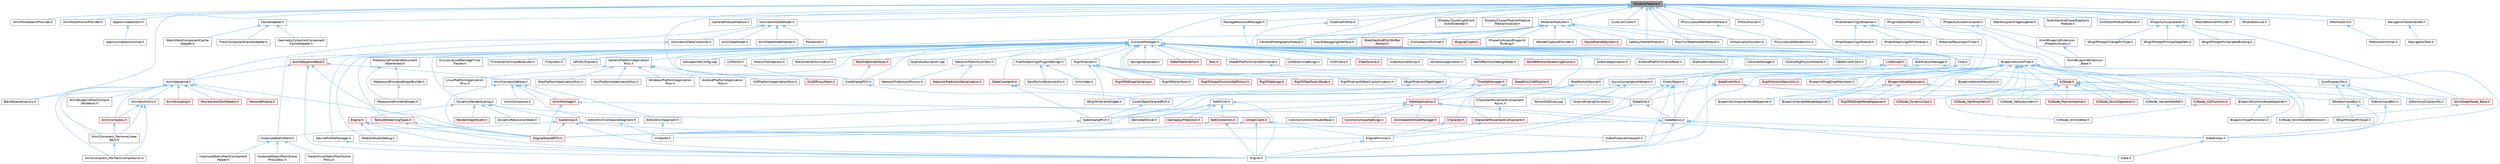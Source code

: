 digraph "IModularFeature.h"
{
 // INTERACTIVE_SVG=YES
 // LATEX_PDF_SIZE
  bgcolor="transparent";
  edge [fontname=Helvetica,fontsize=10,labelfontname=Helvetica,labelfontsize=10];
  node [fontname=Helvetica,fontsize=10,shape=box,height=0.2,width=0.4];
  Node1 [id="Node000001",label="IModularFeature.h",height=0.2,width=0.4,color="gray40", fillcolor="grey60", style="filled", fontcolor="black",tooltip=" "];
  Node1 -> Node2 [id="edge1_Node000001_Node000002",dir="back",color="steelblue1",style="solid",tooltip=" "];
  Node2 [id="Node000002",label="AnimPoseSearchProvider.h",height=0.2,width=0.4,color="grey40", fillcolor="white", style="filled",URL="$da/deb/AnimPoseSearchProvider_8h.html",tooltip=" "];
  Node1 -> Node3 [id="edge2_Node000001_Node000003",dir="back",color="steelblue1",style="solid",tooltip=" "];
  Node3 [id="Node000003",label="AnimRootMotionProvider.h",height=0.2,width=0.4,color="grey40", fillcolor="white", style="filled",URL="$d8/dcb/AnimRootMotionProvider_8h.html",tooltip=" "];
  Node1 -> Node4 [id="edge3_Node000001_Node000004",dir="back",color="steelblue1",style="solid",tooltip=" "];
  Node4 [id="Node000004",label="ApproximateActors.h",height=0.2,width=0.4,color="grey40", fillcolor="white", style="filled",URL="$db/de5/ApproximateActors_8h.html",tooltip=" "];
  Node4 -> Node5 [id="edge4_Node000004_Node000005",dir="back",color="steelblue1",style="solid",tooltip=" "];
  Node5 [id="Node000005",label="ApproximateActorsImpl.h",height=0.2,width=0.4,color="grey40", fillcolor="white", style="filled",URL="$d7/d9b/ApproximateActorsImpl_8h.html",tooltip=" "];
  Node1 -> Node6 [id="edge5_Node000001_Node000006",dir="back",color="steelblue1",style="solid",tooltip=" "];
  Node6 [id="Node000006",label="AxisDisplayInfo.h",height=0.2,width=0.4,color="grey40", fillcolor="white", style="filled",URL="$d4/d98/AxisDisplayInfo_8h.html",tooltip=" "];
  Node6 -> Node7 [id="edge6_Node000006_Node000007",dir="back",color="steelblue1",style="solid",tooltip=" "];
  Node7 [id="Node000007",label="EditorAxisDisplayInfo.h",height=0.2,width=0.4,color="grey40", fillcolor="white", style="filled",URL="$de/d16/EditorAxisDisplayInfo_8h.html",tooltip=" "];
  Node6 -> Node8 [id="edge7_Node000006_Node000008",dir="back",color="steelblue1",style="solid",tooltip=" "];
  Node8 [id="Node000008",label="SRotatorInputBox.h",height=0.2,width=0.4,color="grey40", fillcolor="white", style="filled",URL="$de/dd2/SRotatorInputBox_8h.html",tooltip=" "];
  Node8 -> Node9 [id="edge8_Node000008_Node000009",dir="back",color="steelblue1",style="solid",tooltip=" "];
  Node9 [id="Node000009",label="SRigVMGraphPinQuat.h",height=0.2,width=0.4,color="grey40", fillcolor="white", style="filled",URL="$de/dda/SRigVMGraphPinQuat_8h.html",tooltip=" "];
  Node8 -> Node10 [id="edge9_Node000008_Node000010",dir="back",color="steelblue1",style="solid",tooltip=" "];
  Node10 [id="Node000010",label="SlateExtras.h",height=0.2,width=0.4,color="grey40", fillcolor="white", style="filled",URL="$d8/dec/SlateExtras_8h.html",tooltip=" "];
  Node10 -> Node11 [id="edge10_Node000010_Node000011",dir="back",color="steelblue1",style="solid",tooltip=" "];
  Node11 [id="Node000011",label="Slate.h",height=0.2,width=0.4,color="grey40", fillcolor="white", style="filled",URL="$d2/dc0/Slate_8h.html",tooltip=" "];
  Node6 -> Node12 [id="edge11_Node000006_Node000012",dir="back",color="steelblue1",style="solid",tooltip=" "];
  Node12 [id="Node000012",label="SVectorInputBox.h",height=0.2,width=0.4,color="grey40", fillcolor="white", style="filled",URL="$df/d44/SVectorInputBox_8h.html",tooltip=" "];
  Node12 -> Node10 [id="edge12_Node000012_Node000010",dir="back",color="steelblue1",style="solid",tooltip=" "];
  Node1 -> Node13 [id="edge13_Node000001_Node000013",dir="back",color="steelblue1",style="solid",tooltip=" "];
  Node13 [id="Node000013",label="BlendSpaceAnalysis.h",height=0.2,width=0.4,color="grey40", fillcolor="white", style="filled",URL="$d7/daf/BlendSpaceAnalysis_8h.html",tooltip=" "];
  Node1 -> Node14 [id="edge14_Node000001_Node000014",dir="back",color="steelblue1",style="solid",tooltip=" "];
  Node14 [id="Node000014",label="CacheAdapter.h",height=0.2,width=0.4,color="grey40", fillcolor="white", style="filled",URL="$da/d29/CacheAdapter_8h.html",tooltip=" "];
  Node14 -> Node15 [id="edge15_Node000014_Node000015",dir="back",color="steelblue1",style="solid",tooltip=" "];
  Node15 [id="Node000015",label="FleshComponentCacheAdapter.h",height=0.2,width=0.4,color="grey40", fillcolor="white", style="filled",URL="$dc/d06/FleshComponentCacheAdapter_8h.html",tooltip=" "];
  Node14 -> Node16 [id="edge16_Node000014_Node000016",dir="back",color="steelblue1",style="solid",tooltip=" "];
  Node16 [id="Node000016",label="GeometryCollectionComponent\lCacheAdapter.h",height=0.2,width=0.4,color="grey40", fillcolor="white", style="filled",URL="$d5/df2/GeometryCollectionComponentCacheAdapter_8h.html",tooltip=" "];
  Node14 -> Node17 [id="edge17_Node000014_Node000017",dir="back",color="steelblue1",style="solid",tooltip=" "];
  Node17 [id="Node000017",label="StaticMeshComponentCache\lAdapter.h",height=0.2,width=0.4,color="grey40", fillcolor="white", style="filled",URL="$d7/d5a/StaticMeshComponentCacheAdapter_8h.html",tooltip=" "];
  Node1 -> Node18 [id="edge18_Node000001_Node000018",dir="back",color="steelblue1",style="solid",tooltip=" "];
  Node18 [id="Node000018",label="CameraModularFeature.h",height=0.2,width=0.4,color="grey40", fillcolor="white", style="filled",URL="$dc/d79/CameraModularFeature_8h.html",tooltip=" "];
  Node1 -> Node19 [id="edge19_Node000001_Node000019",dir="back",color="steelblue1",style="solid",tooltip=" "];
  Node19 [id="Node000019",label="CameraPhotographyModule.h",height=0.2,width=0.4,color="grey40", fillcolor="white", style="filled",URL="$dc/d3c/CameraPhotographyModule_8h.html",tooltip=" "];
  Node1 -> Node20 [id="edge20_Node000001_Node000020",dir="back",color="steelblue1",style="solid",tooltip=" "];
  Node20 [id="Node000020",label="Core.h",height=0.2,width=0.4,color="grey40", fillcolor="white", style="filled",URL="$d6/dd7/Core_8h.html",tooltip=" "];
  Node20 -> Node21 [id="edge21_Node000020_Node000021",dir="back",color="steelblue1",style="solid",tooltip=" "];
  Node21 [id="Node000021",label="CoreUObject.h",height=0.2,width=0.4,color="grey40", fillcolor="white", style="filled",URL="$d0/ded/CoreUObject_8h.html",tooltip=" "];
  Node21 -> Node22 [id="edge22_Node000021_Node000022",dir="back",color="steelblue1",style="solid",tooltip=" "];
  Node22 [id="Node000022",label="Engine.h",height=0.2,width=0.4,color="grey40", fillcolor="white", style="filled",URL="$d1/d34/Public_2Engine_8h.html",tooltip=" "];
  Node21 -> Node23 [id="edge23_Node000021_Node000023",dir="back",color="steelblue1",style="solid",tooltip=" "];
  Node23 [id="Node000023",label="EngineMinimal.h",height=0.2,width=0.4,color="grey40", fillcolor="white", style="filled",URL="$d0/d2c/EngineMinimal_8h.html",tooltip=" "];
  Node23 -> Node22 [id="edge24_Node000023_Node000022",dir="back",color="steelblue1",style="solid",tooltip=" "];
  Node21 -> Node24 [id="edge25_Node000021_Node000024",dir="back",color="steelblue1",style="solid",tooltip=" "];
  Node24 [id="Node000024",label="SlateBasics.h",height=0.2,width=0.4,color="grey40", fillcolor="white", style="filled",URL="$da/d2f/SlateBasics_8h.html",tooltip=" "];
  Node24 -> Node22 [id="edge26_Node000024_Node000022",dir="back",color="steelblue1",style="solid",tooltip=" "];
  Node24 -> Node11 [id="edge27_Node000024_Node000011",dir="back",color="steelblue1",style="solid",tooltip=" "];
  Node24 -> Node10 [id="edge28_Node000024_Node000010",dir="back",color="steelblue1",style="solid",tooltip=" "];
  Node24 -> Node25 [id="edge29_Node000024_Node000025",dir="back",color="steelblue1",style="solid",tooltip=" "];
  Node25 [id="Node000025",label="UnrealEd.h",height=0.2,width=0.4,color="grey40", fillcolor="white", style="filled",URL="$d2/d5f/UnrealEd_8h.html",tooltip=" "];
  Node21 -> Node26 [id="edge30_Node000021_Node000026",dir="back",color="steelblue1",style="solid",tooltip=" "];
  Node26 [id="Node000026",label="SlateCore.h",height=0.2,width=0.4,color="grey40", fillcolor="white", style="filled",URL="$dc/d03/SlateCore_8h.html",tooltip=" "];
  Node26 -> Node22 [id="edge31_Node000026_Node000022",dir="back",color="steelblue1",style="solid",tooltip=" "];
  Node26 -> Node24 [id="edge32_Node000026_Node000024",dir="back",color="steelblue1",style="solid",tooltip=" "];
  Node20 -> Node22 [id="edge33_Node000020_Node000022",dir="back",color="steelblue1",style="solid",tooltip=" "];
  Node20 -> Node24 [id="edge34_Node000020_Node000024",dir="back",color="steelblue1",style="solid",tooltip=" "];
  Node1 -> Node27 [id="edge35_Node000001_Node000027",dir="back",color="steelblue1",style="solid",tooltip=" "];
  Node27 [id="Node000027",label="CoreSharedPCH.h",height=0.2,width=0.4,color="grey40", fillcolor="white", style="filled",URL="$d8/de5/CoreSharedPCH_8h.html",tooltip=" "];
  Node27 -> Node28 [id="edge36_Node000027_Node000028",dir="back",color="steelblue1",style="solid",tooltip=" "];
  Node28 [id="Node000028",label="CoreUObjectSharedPCH.h",height=0.2,width=0.4,color="grey40", fillcolor="white", style="filled",URL="$de/d2f/CoreUObjectSharedPCH_8h.html",tooltip=" "];
  Node28 -> Node29 [id="edge37_Node000028_Node000029",dir="back",color="steelblue1",style="solid",tooltip=" "];
  Node29 [id="Node000029",label="SlateSharedPCH.h",height=0.2,width=0.4,color="grey40", fillcolor="white", style="filled",URL="$d1/dfc/SlateSharedPCH_8h.html",tooltip=" "];
  Node29 -> Node30 [id="edge38_Node000029_Node000030",dir="back",color="steelblue1",style="solid",tooltip=" "];
  Node30 [id="Node000030",label="EngineSharedPCH.h",height=0.2,width=0.4,color="red", fillcolor="#FFF0F0", style="filled",URL="$dc/dbb/EngineSharedPCH_8h.html",tooltip=" "];
  Node1 -> Node32 [id="edge39_Node000001_Node000032",dir="back",color="steelblue1",style="solid",tooltip=" "];
  Node32 [id="Node000032",label="ExternalProfiler.h",height=0.2,width=0.4,color="grey40", fillcolor="white", style="filled",URL="$da/d37/ExternalProfiler_8h.html",tooltip=" "];
  Node32 -> Node20 [id="edge40_Node000032_Node000020",dir="back",color="steelblue1",style="solid",tooltip=" "];
  Node1 -> Node33 [id="edge41_Node000001_Node000033",dir="back",color="steelblue1",style="solid",tooltip=" "];
  Node33 [id="Node000033",label="IAnimationDataModel.h",height=0.2,width=0.4,color="grey40", fillcolor="white", style="filled",URL="$d3/dc4/IAnimationDataModel_8h.html",tooltip=" "];
  Node33 -> Node34 [id="edge42_Node000033_Node000034",dir="back",color="steelblue1",style="solid",tooltip=" "];
  Node34 [id="Node000034",label="AnimDataModel.h",height=0.2,width=0.4,color="grey40", fillcolor="white", style="filled",URL="$d8/dab/AnimDataModel_8h.html",tooltip=" "];
  Node33 -> Node35 [id="edge43_Node000033_Node000035",dir="back",color="steelblue1",style="solid",tooltip=" "];
  Node35 [id="Node000035",label="AnimDataModelHasher.h",height=0.2,width=0.4,color="grey40", fillcolor="white", style="filled",URL="$d1/d21/AnimDataModelHasher_8h.html",tooltip=" "];
  Node33 -> Node36 [id="edge44_Node000033_Node000036",dir="back",color="steelblue1",style="solid",tooltip=" "];
  Node36 [id="Node000036",label="AnimSequence.h",height=0.2,width=0.4,color="grey40", fillcolor="white", style="filled",URL="$d0/d8a/AnimSequence_8h.html",tooltip=" "];
  Node36 -> Node37 [id="edge45_Node000036_Node000037",dir="back",color="steelblue1",style="solid",tooltip=" "];
  Node37 [id="Node000037",label="AnimBlueprintPostCompile\lValidation.h",height=0.2,width=0.4,color="grey40", fillcolor="white", style="filled",URL="$de/d1b/AnimBlueprintPostCompileValidation_8h.html",tooltip=" "];
  Node36 -> Node38 [id="edge46_Node000036_Node000038",dir="back",color="steelblue1",style="solid",tooltip=" "];
  Node38 [id="Node000038",label="AnimCompress.h",height=0.2,width=0.4,color="red", fillcolor="#FFF0F0", style="filled",URL="$dd/d6d/AnimCompress_8h.html",tooltip=" "];
  Node38 -> Node42 [id="edge47_Node000038_Node000042",dir="back",color="steelblue1",style="solid",tooltip=" "];
  Node42 [id="Node000042",label="AnimCompress_RemoveLinear\lKeys.h",height=0.2,width=0.4,color="grey40", fillcolor="white", style="filled",URL="$d1/d0a/AnimCompress__RemoveLinearKeys_8h.html",tooltip=" "];
  Node42 -> Node43 [id="edge48_Node000042_Node000043",dir="back",color="steelblue1",style="solid",tooltip=" "];
  Node43 [id="Node000043",label="AnimCompress_PerTrackCompression.h",height=0.2,width=0.4,color="grey40", fillcolor="white", style="filled",URL="$d1/d22/AnimCompress__PerTrackCompression_8h.html",tooltip=" "];
  Node36 -> Node43 [id="edge49_Node000036_Node000043",dir="back",color="steelblue1",style="solid",tooltip=" "];
  Node36 -> Node42 [id="edge50_Node000036_Node000042",dir="back",color="steelblue1",style="solid",tooltip=" "];
  Node36 -> Node46 [id="edge51_Node000036_Node000046",dir="back",color="steelblue1",style="solid",tooltip=" "];
  Node46 [id="Node000046",label="AnimEncoding.h",height=0.2,width=0.4,color="red", fillcolor="#FFF0F0", style="filled",URL="$d9/dfd/AnimEncoding_8h.html",tooltip=" "];
  Node36 -> Node52 [id="edge52_Node000036_Node000052",dir="back",color="steelblue1",style="solid",tooltip=" "];
  Node52 [id="Node000052",label="AnimationUtils.h",height=0.2,width=0.4,color="grey40", fillcolor="white", style="filled",URL="$d6/db6/AnimationUtils_8h.html",tooltip=" "];
  Node52 -> Node38 [id="edge53_Node000052_Node000038",dir="back",color="steelblue1",style="solid",tooltip=" "];
  Node52 -> Node43 [id="edge54_Node000052_Node000043",dir="back",color="steelblue1",style="solid",tooltip=" "];
  Node52 -> Node42 [id="edge55_Node000052_Node000042",dir="back",color="steelblue1",style="solid",tooltip=" "];
  Node36 -> Node13 [id="edge56_Node000036_Node000013",dir="back",color="steelblue1",style="solid",tooltip=" "];
  Node36 -> Node30 [id="edge57_Node000036_Node000030",dir="back",color="steelblue1",style="solid",tooltip=" "];
  Node36 -> Node53 [id="edge58_Node000036_Node000053",dir="back",color="steelblue1",style="solid",tooltip=" "];
  Node53 [id="Node000053",label="MovieSceneToolHelpers.h",height=0.2,width=0.4,color="red", fillcolor="#FFF0F0", style="filled",URL="$d4/d0e/MovieSceneToolHelpers_8h.html",tooltip=" "];
  Node36 -> Node58 [id="edge59_Node000036_Node000058",dir="back",color="steelblue1",style="solid",tooltip=" "];
  Node58 [id="Node000058",label="PersonaModule.h",height=0.2,width=0.4,color="red", fillcolor="#FFF0F0", style="filled",URL="$de/d74/PersonaModule_8h.html",tooltip=" "];
  Node33 -> Node60 [id="edge60_Node000033_Node000060",dir="back",color="steelblue1",style="solid",tooltip=" "];
  Node60 [id="Node000060",label="IAnimationDataController.h",height=0.2,width=0.4,color="grey40", fillcolor="white", style="filled",URL="$df/d22/IAnimationDataController_8h.html",tooltip=" "];
  Node60 -> Node61 [id="edge61_Node000060_Node000061",dir="back",color="steelblue1",style="solid",tooltip=" "];
  Node61 [id="Node000061",label="AnimSequenceBase.h",height=0.2,width=0.4,color="red", fillcolor="#FFF0F0", style="filled",URL="$db/d58/AnimSequenceBase_8h.html",tooltip=" "];
  Node61 -> Node62 [id="edge62_Node000061_Node000062",dir="back",color="steelblue1",style="solid",tooltip=" "];
  Node62 [id="Node000062",label="AnimCompositeBase.h",height=0.2,width=0.4,color="grey40", fillcolor="white", style="filled",URL="$de/dc9/AnimCompositeBase_8h.html",tooltip=" "];
  Node62 -> Node63 [id="edge63_Node000062_Node000063",dir="back",color="steelblue1",style="solid",tooltip=" "];
  Node63 [id="Node000063",label="AnimComposite.h",height=0.2,width=0.4,color="grey40", fillcolor="white", style="filled",URL="$d9/d4e/AnimComposite_8h.html",tooltip=" "];
  Node62 -> Node64 [id="edge64_Node000062_Node000064",dir="back",color="steelblue1",style="solid",tooltip=" "];
  Node64 [id="Node000064",label="AnimMontage.h",height=0.2,width=0.4,color="red", fillcolor="#FFF0F0", style="filled",URL="$d2/da0/AnimMontage_8h.html",tooltip=" "];
  Node64 -> Node66 [id="edge65_Node000064_Node000066",dir="back",color="steelblue1",style="solid",tooltip=" "];
  Node66 [id="Node000066",label="CharacterMovementComponent.h",height=0.2,width=0.4,color="red", fillcolor="#FFF0F0", style="filled",URL="$d8/d84/CharacterMovementComponent_8h.html",tooltip=" "];
  Node66 -> Node23 [id="edge66_Node000066_Node000023",dir="back",color="steelblue1",style="solid",tooltip=" "];
  Node64 -> Node30 [id="edge67_Node000064_Node000030",dir="back",color="steelblue1",style="solid",tooltip=" "];
  Node62 -> Node69 [id="edge68_Node000062_Node000069",dir="back",color="steelblue1",style="solid",tooltip=" "];
  Node69 [id="Node000069",label="EditorAnimCompositeSegment.h",height=0.2,width=0.4,color="grey40", fillcolor="white", style="filled",URL="$d1/d66/EditorAnimCompositeSegment_8h.html",tooltip=" "];
  Node69 -> Node25 [id="edge69_Node000069_Node000025",dir="back",color="steelblue1",style="solid",tooltip=" "];
  Node62 -> Node70 [id="edge70_Node000062_Node000070",dir="back",color="steelblue1",style="solid",tooltip=" "];
  Node70 [id="Node000070",label="EditorAnimSegment.h",height=0.2,width=0.4,color="grey40", fillcolor="white", style="filled",URL="$d1/d6d/EditorAnimSegment_8h.html",tooltip=" "];
  Node70 -> Node25 [id="edge71_Node000070_Node000025",dir="back",color="steelblue1",style="solid",tooltip=" "];
  Node62 -> Node30 [id="edge72_Node000062_Node000030",dir="back",color="steelblue1",style="solid",tooltip=" "];
  Node61 -> Node36 [id="edge73_Node000061_Node000036",dir="back",color="steelblue1",style="solid",tooltip=" "];
  Node61 -> Node22 [id="edge74_Node000061_Node000022",dir="back",color="steelblue1",style="solid",tooltip=" "];
  Node61 -> Node30 [id="edge75_Node000061_Node000030",dir="back",color="steelblue1",style="solid",tooltip=" "];
  Node33 -> Node199 [id="edge76_Node000033_Node000199",dir="back",color="steelblue1",style="solid",tooltip=" "];
  Node199 [id="Node000199",label="PoseAsset.h",height=0.2,width=0.4,color="grey40", fillcolor="white", style="filled",URL="$d9/dba/PoseAsset_8h.html",tooltip=" "];
  Node1 -> Node200 [id="edge77_Node000001_Node000200",dir="back",color="steelblue1",style="solid",tooltip=" "];
  Node200 [id="Node000200",label="IConsoleManager.h",height=0.2,width=0.4,color="grey40", fillcolor="white", style="filled",URL="$dd/d0d/IConsoleManager_8h.html",tooltip=" "];
  Node200 -> Node201 [id="edge78_Node000200_Node000201",dir="back",color="steelblue1",style="solid",tooltip=" "];
  Node201 [id="Node000201",label="AndroidApplication.h",height=0.2,width=0.4,color="grey40", fillcolor="white", style="filled",URL="$dd/de4/AndroidApplication_8h.html",tooltip=" "];
  Node200 -> Node202 [id="edge79_Node000200_Node000202",dir="back",color="steelblue1",style="solid",tooltip=" "];
  Node202 [id="Node000202",label="AndroidPlatformFramePacer.h",height=0.2,width=0.4,color="grey40", fillcolor="white", style="filled",URL="$d4/d4f/AndroidPlatformFramePacer_8h.html",tooltip=" "];
  Node200 -> Node203 [id="edge80_Node000200_Node000203",dir="back",color="steelblue1",style="solid",tooltip=" "];
  Node203 [id="Node000203",label="AndroidWindowUtils.h",height=0.2,width=0.4,color="grey40", fillcolor="white", style="filled",URL="$dc/de5/AndroidWindowUtils_8h.html",tooltip=" "];
  Node200 -> Node62 [id="edge81_Node000200_Node000062",dir="back",color="steelblue1",style="solid",tooltip=" "];
  Node200 -> Node204 [id="edge82_Node000200_Node000204",dir="back",color="steelblue1",style="solid",tooltip=" "];
  Node204 [id="Node000204",label="AsyncCompilationHelpers.h",height=0.2,width=0.4,color="grey40", fillcolor="white", style="filled",URL="$df/df6/AsyncCompilationHelpers_8h.html",tooltip=" "];
  Node204 -> Node205 [id="edge83_Node000204_Node000205",dir="back",color="steelblue1",style="solid",tooltip=" "];
  Node205 [id="Node000205",label="GroomBindingCompiler.h",height=0.2,width=0.4,color="grey40", fillcolor="white", style="filled",URL="$d6/def/GroomBindingCompiler_8h.html",tooltip=" "];
  Node204 -> Node206 [id="edge84_Node000204_Node000206",dir="back",color="steelblue1",style="solid",tooltip=" "];
  Node206 [id="Node000206",label="Texture2DArray.cpp",height=0.2,width=0.4,color="grey40", fillcolor="white", style="filled",URL="$d7/d13/Texture2DArray_8cpp.html",tooltip=" "];
  Node200 -> Node207 [id="edge85_Node000200_Node000207",dir="back",color="steelblue1",style="solid",tooltip=" "];
  Node207 [id="Node000207",label="BlueprintActionFilter.h",height=0.2,width=0.4,color="grey40", fillcolor="white", style="filled",URL="$d5/d2a/BlueprintActionFilter_8h.html",tooltip=" "];
  Node207 -> Node208 [id="edge86_Node000207_Node000208",dir="back",color="steelblue1",style="solid",tooltip=" "];
  Node208 [id="Node000208",label="BlueprintActionMenuUtils.h",height=0.2,width=0.4,color="grey40", fillcolor="white", style="filled",URL="$d3/dad/BlueprintActionMenuUtils_8h.html",tooltip=" "];
  Node207 -> Node209 [id="edge87_Node000207_Node000209",dir="back",color="steelblue1",style="solid",tooltip=" "];
  Node209 [id="Node000209",label="BlueprintComponentNodeSpawner.h",height=0.2,width=0.4,color="grey40", fillcolor="white", style="filled",URL="$d2/d98/BlueprintComponentNodeSpawner_8h.html",tooltip=" "];
  Node207 -> Node210 [id="edge88_Node000207_Node000210",dir="back",color="steelblue1",style="solid",tooltip=" "];
  Node210 [id="Node000210",label="BlueprintDragDropMenuItem.h",height=0.2,width=0.4,color="grey40", fillcolor="white", style="filled",URL="$dc/deb/BlueprintDragDropMenuItem_8h.html",tooltip=" "];
  Node207 -> Node211 [id="edge89_Node000207_Node000211",dir="back",color="steelblue1",style="solid",tooltip=" "];
  Node211 [id="Node000211",label="BlueprintFunctionNodeSpawner.h",height=0.2,width=0.4,color="grey40", fillcolor="white", style="filled",URL="$d0/d59/BlueprintFunctionNodeSpawner_8h.html",tooltip=" "];
  Node211 -> Node212 [id="edge90_Node000211_Node000212",dir="back",color="steelblue1",style="solid",tooltip=" "];
  Node212 [id="Node000212",label="BlueprintTypePromotion.h",height=0.2,width=0.4,color="grey40", fillcolor="white", style="filled",URL="$d2/d23/BlueprintTypePromotion_8h.html",tooltip=" "];
  Node207 -> Node213 [id="edge91_Node000207_Node000213",dir="back",color="steelblue1",style="solid",tooltip=" "];
  Node213 [id="Node000213",label="BlueprintNodeSpawner.h",height=0.2,width=0.4,color="red", fillcolor="#FFF0F0", style="filled",URL="$d1/de9/BlueprintNodeSpawner_8h.html",tooltip=" "];
  Node213 -> Node209 [id="edge92_Node000213_Node000209",dir="back",color="steelblue1",style="solid",tooltip=" "];
  Node213 -> Node211 [id="edge93_Node000213_Node000211",dir="back",color="steelblue1",style="solid",tooltip=" "];
  Node213 -> Node221 [id="edge94_Node000213_Node000221",dir="back",color="steelblue1",style="solid",tooltip=" "];
  Node221 [id="Node000221",label="BlueprintVariableNodeSpawner.h",height=0.2,width=0.4,color="grey40", fillcolor="white", style="filled",URL="$db/dba/BlueprintVariableNodeSpawner_8h.html",tooltip=" "];
  Node213 -> Node223 [id="edge95_Node000213_Node000223",dir="back",color="steelblue1",style="solid",tooltip=" "];
  Node223 [id="Node000223",label="RigVMEdGraphNodeSpawner.h",height=0.2,width=0.4,color="red", fillcolor="#FFF0F0", style="filled",URL="$d4/d8b/RigVMEdGraphNodeSpawner_8h.html",tooltip=" "];
  Node207 -> Node221 [id="edge96_Node000207_Node000221",dir="back",color="steelblue1",style="solid",tooltip=" "];
  Node207 -> Node231 [id="edge97_Node000207_Node000231",dir="back",color="steelblue1",style="solid",tooltip=" "];
  Node231 [id="Node000231",label="K2Node.h",height=0.2,width=0.4,color="red", fillcolor="#FFF0F0", style="filled",URL="$d5/d94/K2Node_8h.html",tooltip=" "];
  Node231 -> Node80 [id="edge98_Node000231_Node000080",dir="back",color="steelblue1",style="solid",tooltip=" "];
  Node80 [id="Node000080",label="AnimGraphNode_Base.h",height=0.2,width=0.4,color="red", fillcolor="#FFF0F0", style="filled",URL="$d0/dfb/AnimGraphNode__Base_8h.html",tooltip=" "];
  Node80 -> Node168 [id="edge99_Node000080_Node000168",dir="back",color="steelblue1",style="solid",tooltip=" "];
  Node168 [id="Node000168",label="K2Node_AnimNodeReference.h",height=0.2,width=0.4,color="grey40", fillcolor="white", style="filled",URL="$d2/d81/K2Node__AnimNodeReference_8h.html",tooltip=" "];
  Node231 -> Node168 [id="edge100_Node000231_Node000168",dir="back",color="steelblue1",style="solid",tooltip=" "];
  Node231 -> Node246 [id="edge101_Node000231_Node000246",dir="back",color="steelblue1",style="solid",tooltip=" "];
  Node246 [id="Node000246",label="K2Node_CallFunction.h",height=0.2,width=0.4,color="red", fillcolor="#FFF0F0", style="filled",URL="$d5/d5f/K2Node__CallFunction_8h.html",tooltip=" "];
  Node246 -> Node249 [id="edge102_Node000246_Node000249",dir="back",color="steelblue1",style="solid",tooltip=" "];
  Node249 [id="Node000249",label="K2Node_AnimGetter.h",height=0.2,width=0.4,color="grey40", fillcolor="white", style="filled",URL="$dc/d9a/K2Node__AnimGetter_8h.html",tooltip=" "];
  Node231 -> Node276 [id="edge103_Node000231_Node000276",dir="back",color="steelblue1",style="solid",tooltip=" "];
  Node276 [id="Node000276",label="K2Node_DynamicCast.h",height=0.2,width=0.4,color="red", fillcolor="#FFF0F0", style="filled",URL="$dc/d1c/K2Node__DynamicCast_8h.html",tooltip=" "];
  Node231 -> Node321 [id="edge104_Node000231_Node000321",dir="back",color="steelblue1",style="solid",tooltip=" "];
  Node321 [id="Node000321",label="K2Node_GetArrayItem.h",height=0.2,width=0.4,color="red", fillcolor="#FFF0F0", style="filled",URL="$df/db6/K2Node__GetArrayItem_8h.html",tooltip=" "];
  Node231 -> Node328 [id="edge105_Node000231_Node000328",dir="back",color="steelblue1",style="solid",tooltip=" "];
  Node328 [id="Node000328",label="K2Node_GetSubsystem.h",height=0.2,width=0.4,color="grey40", fillcolor="white", style="filled",URL="$d6/d44/K2Node__GetSubsystem_8h.html",tooltip=" "];
  Node231 -> Node312 [id="edge106_Node000231_Node000312",dir="back",color="steelblue1",style="solid",tooltip=" "];
  Node312 [id="Node000312",label="K2Node_MacroInstance.h",height=0.2,width=0.4,color="red", fillcolor="#FFF0F0", style="filled",URL="$d1/d45/K2Node__MacroInstance_8h.html",tooltip=" "];
  Node231 -> Node352 [id="edge107_Node000231_Node000352",dir="back",color="steelblue1",style="solid",tooltip=" "];
  Node352 [id="Node000352",label="K2Node_StructOperation.h",height=0.2,width=0.4,color="red", fillcolor="#FFF0F0", style="filled",URL="$d1/d1c/K2Node__StructOperation_8h.html",tooltip=" "];
  Node231 -> Node366 [id="edge108_Node000231_Node000366",dir="back",color="steelblue1",style="solid",tooltip=" "];
  Node366 [id="Node000366",label="K2Node_VariableSetRef.h",height=0.2,width=0.4,color="grey40", fillcolor="white", style="filled",URL="$dc/de5/K2Node__VariableSetRef_8h.html",tooltip=" "];
  Node207 -> Node249 [id="edge109_Node000207_Node000249",dir="back",color="steelblue1",style="solid",tooltip=" "];
  Node207 -> Node168 [id="edge110_Node000207_Node000168",dir="back",color="steelblue1",style="solid",tooltip=" "];
  Node207 -> Node246 [id="edge111_Node000207_Node000246",dir="back",color="steelblue1",style="solid",tooltip=" "];
  Node207 -> Node276 [id="edge112_Node000207_Node000276",dir="back",color="steelblue1",style="solid",tooltip=" "];
  Node207 -> Node321 [id="edge113_Node000207_Node000321",dir="back",color="steelblue1",style="solid",tooltip=" "];
  Node207 -> Node328 [id="edge114_Node000207_Node000328",dir="back",color="steelblue1",style="solid",tooltip=" "];
  Node207 -> Node312 [id="edge115_Node000207_Node000312",dir="back",color="steelblue1",style="solid",tooltip=" "];
  Node207 -> Node352 [id="edge116_Node000207_Node000352",dir="back",color="steelblue1",style="solid",tooltip=" "];
  Node207 -> Node366 [id="edge117_Node000207_Node000366",dir="back",color="steelblue1",style="solid",tooltip=" "];
  Node207 -> Node367 [id="edge118_Node000207_Node000367",dir="back",color="steelblue1",style="solid",tooltip=" "];
  Node367 [id="Node000367",label="RigVMActionMenuUtils.h",height=0.2,width=0.4,color="red", fillcolor="#FFF0F0", style="filled",URL="$dd/d72/RigVMActionMenuUtils_8h.html",tooltip=" "];
  Node207 -> Node223 [id="edge119_Node000207_Node000223",dir="back",color="steelblue1",style="solid",tooltip=" "];
  Node200 -> Node212 [id="edge120_Node000200_Node000212",dir="back",color="steelblue1",style="solid",tooltip=" "];
  Node200 -> Node368 [id="edge121_Node000200_Node000368",dir="back",color="steelblue1",style="solid",tooltip=" "];
  Node368 [id="Node000368",label="ConsoleManager.h",height=0.2,width=0.4,color="grey40", fillcolor="white", style="filled",URL="$d3/d63/ConsoleManager_8h.html",tooltip=" "];
  Node200 -> Node369 [id="edge122_Node000200_Node000369",dir="back",color="steelblue1",style="solid",tooltip=" "];
  Node369 [id="Node000369",label="ControlRigPhysicsModule.h",height=0.2,width=0.4,color="grey40", fillcolor="white", style="filled",URL="$d9/d4c/ControlRigPhysicsModule_8h.html",tooltip=" "];
  Node200 -> Node20 [id="edge123_Node000200_Node000020",dir="back",color="steelblue1",style="solid",tooltip=" "];
  Node200 -> Node27 [id="edge124_Node000200_Node000027",dir="back",color="steelblue1",style="solid",tooltip=" "];
  Node200 -> Node370 [id="edge125_Node000200_Node000370",dir="back",color="steelblue1",style="solid",tooltip=" "];
  Node370 [id="Node000370",label="DataDrivenCVars.h",height=0.2,width=0.4,color="grey40", fillcolor="white", style="filled",URL="$d4/dae/DataDrivenCVars_8h.html",tooltip=" "];
  Node200 -> Node371 [id="edge126_Node000200_Node000371",dir="back",color="steelblue1",style="solid",tooltip=" "];
  Node371 [id="Node000371",label="DeviceProfileManager.h",height=0.2,width=0.4,color="grey40", fillcolor="white", style="filled",URL="$db/d84/DeviceProfileManager_8h.html",tooltip=" "];
  Node371 -> Node22 [id="edge127_Node000371_Node000022",dir="back",color="steelblue1",style="solid",tooltip=" "];
  Node200 -> Node372 [id="edge128_Node000200_Node000372",dir="back",color="steelblue1",style="solid",tooltip=" "];
  Node372 [id="Node000372",label="DynamicRenderScaling.h",height=0.2,width=0.4,color="grey40", fillcolor="white", style="filled",URL="$df/d37/DynamicRenderScaling_8h.html",tooltip=" "];
  Node372 -> Node373 [id="edge129_Node000372_Node000373",dir="back",color="steelblue1",style="solid",tooltip=" "];
  Node373 [id="Node000373",label="DynamicResolutionState.h",height=0.2,width=0.4,color="grey40", fillcolor="white", style="filled",URL="$df/d10/DynamicResolutionState_8h.html",tooltip=" "];
  Node372 -> Node374 [id="edge130_Node000372_Node000374",dir="back",color="steelblue1",style="solid",tooltip=" "];
  Node374 [id="Node000374",label="Engine.h",height=0.2,width=0.4,color="red", fillcolor="#FFF0F0", style="filled",URL="$d0/de7/Classes_2Engine_2Engine_8h.html",tooltip=" "];
  Node374 -> Node22 [id="edge131_Node000374_Node000022",dir="back",color="steelblue1",style="solid",tooltip=" "];
  Node374 -> Node30 [id="edge132_Node000374_Node000030",dir="back",color="steelblue1",style="solid",tooltip=" "];
  Node374 -> Node512 [id="edge133_Node000374_Node000512",dir="back",color="steelblue1",style="solid",tooltip=" "];
  Node512 [id="Node000512",label="MediaIOAudioDebug.h",height=0.2,width=0.4,color="grey40", fillcolor="white", style="filled",URL="$d6/d0c/MediaIOAudioDebug_8h.html",tooltip=" "];
  Node372 -> Node533 [id="edge134_Node000372_Node000533",dir="back",color="steelblue1",style="solid",tooltip=" "];
  Node533 [id="Node000533",label="RenderGraphEvent.h",height=0.2,width=0.4,color="red", fillcolor="#FFF0F0", style="filled",URL="$db/dbb/RenderGraphEvent_8h.html",tooltip=" "];
  Node372 -> Node575 [id="edge135_Node000372_Node000575",dir="back",color="steelblue1",style="solid",tooltip=" "];
  Node575 [id="Node000575",label="SceneView.h",height=0.2,width=0.4,color="red", fillcolor="#FFF0F0", style="filled",URL="$d0/d2a/SceneView_8h.html",tooltip=" "];
  Node575 -> Node22 [id="edge136_Node000575_Node000022",dir="back",color="steelblue1",style="solid",tooltip=" "];
  Node575 -> Node23 [id="edge137_Node000575_Node000023",dir="back",color="steelblue1",style="solid",tooltip=" "];
  Node575 -> Node30 [id="edge138_Node000575_Node000030",dir="back",color="steelblue1",style="solid",tooltip=" "];
  Node575 -> Node608 [id="edge139_Node000575_Node000608",dir="back",color="steelblue1",style="solid",tooltip=" "];
  Node608 [id="Node000608",label="InstancedStaticMesh.h",height=0.2,width=0.4,color="grey40", fillcolor="white", style="filled",URL="$dd/d89/InstancedStaticMesh_8h.html",tooltip=" "];
  Node608 -> Node609 [id="edge140_Node000608_Node000609",dir="back",color="steelblue1",style="solid",tooltip=" "];
  Node609 [id="Node000609",label="HierarchicalStaticMeshScene\lProxy.h",height=0.2,width=0.4,color="grey40", fillcolor="white", style="filled",URL="$d3/d4d/HierarchicalStaticMeshSceneProxy_8h.html",tooltip=" "];
  Node608 -> Node610 [id="edge141_Node000608_Node000610",dir="back",color="steelblue1",style="solid",tooltip=" "];
  Node610 [id="Node000610",label="InstancedStaticMeshComponent\lHelper.h",height=0.2,width=0.4,color="grey40", fillcolor="white", style="filled",URL="$dc/dc7/InstancedStaticMeshComponentHelper_8h.html",tooltip=" "];
  Node608 -> Node527 [id="edge142_Node000608_Node000527",dir="back",color="steelblue1",style="solid",tooltip=" "];
  Node527 [id="Node000527",label="InstancedStaticMeshScene\lProxyDesc.h",height=0.2,width=0.4,color="grey40", fillcolor="white", style="filled",URL="$db/dcf/InstancedStaticMeshSceneProxyDesc_8h.html",tooltip=" "];
  Node372 -> Node626 [id="edge143_Node000372_Node000626",dir="back",color="steelblue1",style="solid",tooltip=" "];
  Node626 [id="Node000626",label="UnrealClient.h",height=0.2,width=0.4,color="red", fillcolor="#FFF0F0", style="filled",URL="$d8/daf/UnrealClient_8h.html",tooltip=" "];
  Node626 -> Node22 [id="edge144_Node000626_Node000022",dir="back",color="steelblue1",style="solid",tooltip=" "];
  Node626 -> Node23 [id="edge145_Node000626_Node000023",dir="back",color="steelblue1",style="solid",tooltip=" "];
  Node626 -> Node30 [id="edge146_Node000626_Node000030",dir="back",color="steelblue1",style="solid",tooltip=" "];
  Node626 -> Node572 [id="edge147_Node000626_Node000572",dir="back",color="steelblue1",style="solid",tooltip=" "];
  Node572 [id="Node000572",label="VideoProducerViewport.h",height=0.2,width=0.4,color="grey40", fillcolor="white", style="filled",URL="$d8/d79/VideoProducerViewport_8h.html",tooltip=" "];
  Node200 -> Node641 [id="edge148_Node000200_Node000641",dir="back",color="steelblue1",style="solid",tooltip=" "];
  Node641 [id="Node000641",label="ExclusiveLoadPackageTime\lTracker.h",height=0.2,width=0.4,color="grey40", fillcolor="white", style="filled",URL="$da/d95/ExclusiveLoadPackageTimeTracker_8h.html",tooltip=" "];
  Node200 -> Node642 [id="edge149_Node000200_Node000642",dir="back",color="steelblue1",style="solid",tooltip=" "];
  Node642 [id="Node000642",label="FConsoleCommandExecutor.h",height=0.2,width=0.4,color="grey40", fillcolor="white", style="filled",URL="$d4/db0/FConsoleCommandExecutor_8h.html",tooltip=" "];
  Node200 -> Node643 [id="edge150_Node000200_Node000643",dir="back",color="steelblue1",style="solid",tooltip=" "];
  Node643 [id="Node000643",label="FXSystem.h",height=0.2,width=0.4,color="grey40", fillcolor="white", style="filled",URL="$d5/daa/FXSystem_8h.html",tooltip=" "];
  Node200 -> Node644 [id="edge151_Node000200_Node000644",dir="back",color="steelblue1",style="solid",tooltip=" "];
  Node644 [id="Node000644",label="GPUSkinCache.h",height=0.2,width=0.4,color="grey40", fillcolor="white", style="filled",URL="$d0/d2d/GPUSkinCache_8h.html",tooltip=" "];
  Node200 -> Node645 [id="edge152_Node000200_Node000645",dir="back",color="steelblue1",style="solid",tooltip=" "];
  Node645 [id="Node000645",label="GenericPlatformApplication\lMisc.h",height=0.2,width=0.4,color="grey40", fillcolor="white", style="filled",URL="$d9/d09/GenericPlatformApplicationMisc_8h.html",tooltip=" "];
  Node645 -> Node646 [id="edge153_Node000645_Node000646",dir="back",color="steelblue1",style="solid",tooltip=" "];
  Node646 [id="Node000646",label="AndroidPlatformApplication\lMisc.h",height=0.2,width=0.4,color="grey40", fillcolor="white", style="filled",URL="$d3/d8b/AndroidPlatformApplicationMisc_8h.html",tooltip=" "];
  Node645 -> Node647 [id="edge154_Node000645_Node000647",dir="back",color="steelblue1",style="solid",tooltip=" "];
  Node647 [id="Node000647",label="IOSPlatformApplicationMisc.h",height=0.2,width=0.4,color="grey40", fillcolor="white", style="filled",URL="$de/d0e/IOSPlatformApplicationMisc_8h.html",tooltip=" "];
  Node645 -> Node648 [id="edge155_Node000645_Node000648",dir="back",color="steelblue1",style="solid",tooltip=" "];
  Node648 [id="Node000648",label="LinuxPlatformApplication\lMisc.h",height=0.2,width=0.4,color="grey40", fillcolor="white", style="filled",URL="$d6/d08/LinuxPlatformApplicationMisc_8h.html",tooltip=" "];
  Node645 -> Node649 [id="edge156_Node000645_Node000649",dir="back",color="steelblue1",style="solid",tooltip=" "];
  Node649 [id="Node000649",label="MacPlatformApplicationMisc.h",height=0.2,width=0.4,color="grey40", fillcolor="white", style="filled",URL="$d4/d8c/MacPlatformApplicationMisc_8h.html",tooltip=" "];
  Node645 -> Node650 [id="edge157_Node000645_Node000650",dir="back",color="steelblue1",style="solid",tooltip=" "];
  Node650 [id="Node000650",label="NullPlatformApplicationMisc.h",height=0.2,width=0.4,color="grey40", fillcolor="white", style="filled",URL="$d4/d4b/NullPlatformApplicationMisc_8h.html",tooltip=" "];
  Node645 -> Node651 [id="edge158_Node000645_Node000651",dir="back",color="steelblue1",style="solid",tooltip=" "];
  Node651 [id="Node000651",label="WindowsPlatformApplication\lMisc.h",height=0.2,width=0.4,color="grey40", fillcolor="white", style="filled",URL="$df/d5d/WindowsPlatformApplicationMisc_8h.html",tooltip=" "];
  Node200 -> Node608 [id="edge159_Node000200_Node000608",dir="back",color="steelblue1",style="solid",tooltip=" "];
  Node200 -> Node652 [id="edge160_Node000200_Node000652",dir="back",color="steelblue1",style="solid",tooltip=" "];
  Node652 [id="Node000652",label="IoDispatcherConfig.cpp",height=0.2,width=0.4,color="grey40", fillcolor="white", style="filled",URL="$dc/d80/IoDispatcherConfig_8cpp.html",tooltip=" "];
  Node200 -> Node653 [id="edge161_Node000200_Node000653",dir="back",color="steelblue1",style="solid",tooltip=" "];
  Node653 [id="Node000653",label="LODActor.h",height=0.2,width=0.4,color="grey40", fillcolor="white", style="filled",URL="$df/de0/LODActor_8h.html",tooltip=" "];
  Node653 -> Node654 [id="edge162_Node000653_Node000654",dir="back",color="steelblue1",style="solid",tooltip=" "];
  Node654 [id="Node000654",label="HLODProxyMesh.h",height=0.2,width=0.4,color="red", fillcolor="#FFF0F0", style="filled",URL="$d6/dfc/HLODProxyMesh_8h.html",tooltip=" "];
  Node200 -> Node512 [id="edge163_Node000200_Node000512",dir="back",color="steelblue1",style="solid",tooltip=" "];
  Node200 -> Node656 [id="edge164_Node000200_Node000656",dir="back",color="steelblue1",style="solid",tooltip=" "];
  Node656 [id="Node000656",label="MetasoundFrontendDocument\lIdGenerator.h",height=0.2,width=0.4,color="grey40", fillcolor="white", style="filled",URL="$dc/d7e/MetasoundFrontendDocumentIdGenerator_8h.html",tooltip=" "];
  Node656 -> Node657 [id="edge165_Node000656_Node000657",dir="back",color="steelblue1",style="solid",tooltip=" "];
  Node657 [id="Node000657",label="MetasoundFrontendGraph.h",height=0.2,width=0.4,color="grey40", fillcolor="white", style="filled",URL="$db/d4b/MetasoundFrontendGraph_8h.html",tooltip=" "];
  Node656 -> Node658 [id="edge166_Node000656_Node000658",dir="back",color="steelblue1",style="solid",tooltip=" "];
  Node658 [id="Node000658",label="MetasoundFrontendGraphBuilder.h",height=0.2,width=0.4,color="grey40", fillcolor="white", style="filled",URL="$d4/d98/MetasoundFrontendGraphBuilder_8h.html",tooltip=" "];
  Node658 -> Node657 [id="edge167_Node000658_Node000657",dir="back",color="steelblue1",style="solid",tooltip=" "];
  Node200 -> Node659 [id="edge168_Node000200_Node000659",dir="back",color="steelblue1",style="solid",tooltip=" "];
  Node659 [id="Node000659",label="MotionTrailOptions.h",height=0.2,width=0.4,color="grey40", fillcolor="white", style="filled",URL="$dc/d8a/MotionTrailOptions_8h.html",tooltip=" "];
  Node200 -> Node660 [id="edge169_Node000200_Node000660",dir="back",color="steelblue1",style="solid",tooltip=" "];
  Node660 [id="Node000660",label="MotionVectorSimulation.h",height=0.2,width=0.4,color="grey40", fillcolor="white", style="filled",URL="$dd/dbb/MotionVectorSimulation_8h.html",tooltip=" "];
  Node200 -> Node661 [id="edge170_Node000200_Node000661",dir="back",color="steelblue1",style="solid",tooltip=" "];
  Node661 [id="Node000661",label="NetDriver.h",height=0.2,width=0.4,color="grey40", fillcolor="white", style="filled",URL="$d8/d6d/NetDriver_8h.html",tooltip=" "];
  Node661 -> Node662 [id="edge171_Node000661_Node000662",dir="back",color="steelblue1",style="solid",tooltip=" "];
  Node662 [id="Node000662",label="DemoNetDriver.h",height=0.2,width=0.4,color="grey40", fillcolor="white", style="filled",URL="$df/df9/DemoNetDriver_8h.html",tooltip=" "];
  Node661 -> Node22 [id="edge172_Node000661_Node000022",dir="back",color="steelblue1",style="solid",tooltip=" "];
  Node661 -> Node30 [id="edge173_Node000661_Node000030",dir="back",color="steelblue1",style="solid",tooltip=" "];
  Node661 -> Node663 [id="edge174_Node000661_Node000663",dir="back",color="steelblue1",style="solid",tooltip=" "];
  Node663 [id="Node000663",label="GameplayPrediction.h",height=0.2,width=0.4,color="red", fillcolor="#FFF0F0", style="filled",URL="$d1/d2f/GameplayPrediction_8h.html",tooltip=" "];
  Node661 -> Node750 [id="edge175_Node000661_Node000750",dir="back",color="steelblue1",style="solid",tooltip=" "];
  Node750 [id="Node000750",label="NetConnection.h",height=0.2,width=0.4,color="red", fillcolor="#FFF0F0", style="filled",URL="$d6/d03/NetConnection_8h.html",tooltip=" "];
  Node750 -> Node22 [id="edge176_Node000750_Node000022",dir="back",color="steelblue1",style="solid",tooltip=" "];
  Node750 -> Node30 [id="edge177_Node000750_Node000030",dir="back",color="steelblue1",style="solid",tooltip=" "];
  Node200 -> Node773 [id="edge178_Node000200_Node000773",dir="back",color="steelblue1",style="solid",tooltip=" "];
  Node773 [id="Node000773",label="NetworkPredictionCVars.h",height=0.2,width=0.4,color="grey40", fillcolor="white", style="filled",URL="$d2/d65/NetworkPredictionCVars_8h.html",tooltip=" "];
  Node773 -> Node774 [id="edge179_Node000773_Node000774",dir="back",color="steelblue1",style="solid",tooltip=" "];
  Node774 [id="Node000774",label="NetworkPredictionPhysics.h",height=0.2,width=0.4,color="grey40", fillcolor="white", style="filled",URL="$d8/dee/NetworkPredictionPhysics_8h.html",tooltip=" "];
  Node773 -> Node775 [id="edge180_Node000773_Node000775",dir="back",color="steelblue1",style="solid",tooltip=" "];
  Node775 [id="Node000775",label="NetworkPredictionSerialization.h",height=0.2,width=0.4,color="red", fillcolor="#FFF0F0", style="filled",URL="$d8/db2/NetworkPredictionSerialization_8h.html",tooltip=" "];
  Node200 -> Node778 [id="edge181_Node000200_Node000778",dir="back",color="steelblue1",style="solid",tooltip=" "];
  Node778 [id="Node000778",label="NotificationManager.h",height=0.2,width=0.4,color="grey40", fillcolor="white", style="filled",URL="$dc/dc7/NotificationManager_8h.html",tooltip=" "];
  Node778 -> Node204 [id="edge182_Node000778_Node000204",dir="back",color="steelblue1",style="solid",tooltip=" "];
  Node778 -> Node10 [id="edge183_Node000778_Node000010",dir="back",color="steelblue1",style="solid",tooltip=" "];
  Node200 -> Node779 [id="edge184_Node000200_Node000779",dir="back",color="steelblue1",style="solid",tooltip=" "];
  Node779 [id="Node000779",label="PixelStreaming2PluginSettings.h",height=0.2,width=0.4,color="grey40", fillcolor="white", style="filled",URL="$de/d53/PixelStreaming2PluginSettings_8h.html",tooltip=" "];
  Node779 -> Node780 [id="edge185_Node000779_Node000780",dir="back",color="steelblue1",style="solid",tooltip=" "];
  Node780 [id="Node000780",label="EpicRtcConferenceUtils.h",height=0.2,width=0.4,color="grey40", fillcolor="white", style="filled",URL="$d4/d15/EpicRtcConferenceUtils_8h.html",tooltip=" "];
  Node779 -> Node781 [id="edge186_Node000779_Node000781",dir="back",color="steelblue1",style="solid",tooltip=" "];
  Node781 [id="Node000781",label="UtilsVideo.h",height=0.2,width=0.4,color="grey40", fillcolor="white", style="filled",URL="$d0/d2e/UtilsVideo_8h.html",tooltip=" "];
  Node200 -> Node782 [id="edge187_Node000200_Node000782",dir="back",color="steelblue1",style="solid",tooltip=" "];
  Node782 [id="Node000782",label="QuartzSubscription.cpp",height=0.2,width=0.4,color="grey40", fillcolor="white", style="filled",URL="$d3/d91/QuartzSubscription_8cpp.html",tooltip=" "];
  Node200 -> Node783 [id="edge188_Node000200_Node000783",dir="back",color="steelblue1",style="solid",tooltip=" "];
  Node783 [id="Node000783",label="RigVMVariant.h",height=0.2,width=0.4,color="grey40", fillcolor="white", style="filled",URL="$d5/d03/RigVMVariant_8h.html",tooltip=" "];
  Node783 -> Node784 [id="edge189_Node000783_Node000784",dir="back",color="steelblue1",style="solid",tooltip=" "];
  Node784 [id="Node000784",label="RigVMEdGraphSchema.h",height=0.2,width=0.4,color="red", fillcolor="#FFF0F0", style="filled",URL="$dc/de3/RigVMEdGraphSchema_8h.html",tooltip=" "];
  Node783 -> Node808 [id="edge190_Node000783_Node000808",dir="back",color="steelblue1",style="solid",tooltip=" "];
  Node808 [id="Node000808",label="RigVMEditorTools.h",height=0.2,width=0.4,color="grey40", fillcolor="white", style="filled",URL="$d5/ddd/RigVMEditorTools_8h.html",tooltip=" "];
  Node783 -> Node809 [id="edge191_Node000783_Node000809",dir="back",color="steelblue1",style="solid",tooltip=" "];
  Node809 [id="Node000809",label="RigVMGraphFunctionDefinition.h",height=0.2,width=0.4,color="red", fillcolor="#FFF0F0", style="filled",URL="$d1/db1/RigVMGraphFunctionDefinition_8h.html",tooltip=" "];
  Node783 -> Node902 [id="edge192_Node000783_Node000902",dir="back",color="steelblue1",style="solid",tooltip=" "];
  Node902 [id="Node000902",label="RigVMSettings.h",height=0.2,width=0.4,color="red", fillcolor="#FFF0F0", style="filled",URL="$d6/dd7/RigVMSettings_8h.html",tooltip=" "];
  Node783 -> Node790 [id="edge193_Node000783_Node000790",dir="back",color="steelblue1",style="solid",tooltip=" "];
  Node790 [id="Node000790",label="RigVMTreeToolkitNode.h",height=0.2,width=0.4,color="red", fillcolor="#FFF0F0", style="filled",URL="$dc/d84/RigVMTreeToolkitNode_8h.html",tooltip=" "];
  Node783 -> Node795 [id="edge194_Node000783_Node000795",dir="back",color="steelblue1",style="solid",tooltip=" "];
  Node795 [id="Node000795",label="RigVMVariantDetailCustomization.h",height=0.2,width=0.4,color="grey40", fillcolor="white", style="filled",URL="$d2/db8/RigVMVariantDetailCustomization_8h.html",tooltip=" "];
  Node783 -> Node903 [id="edge195_Node000783_Node000903",dir="back",color="steelblue1",style="solid",tooltip=" "];
  Node903 [id="Node000903",label="SRigVMVariantTagWidget.h",height=0.2,width=0.4,color="grey40", fillcolor="white", style="filled",URL="$d4/d38/SRigVMVariantTagWidget_8h.html",tooltip=" "];
  Node903 -> Node904 [id="edge196_Node000903_Node000904",dir="back",color="steelblue1",style="solid",tooltip=" "];
  Node904 [id="Node000904",label="SRigVMVariantWidget.h",height=0.2,width=0.4,color="grey40", fillcolor="white", style="filled",URL="$d5/d61/SRigVMVariantWidget_8h.html",tooltip=" "];
  Node783 -> Node904 [id="edge197_Node000783_Node000904",dir="back",color="steelblue1",style="solid",tooltip=" "];
  Node200 -> Node905 [id="edge198_Node000200_Node000905",dir="back",color="steelblue1",style="solid",tooltip=" "];
  Node905 [id="Node000905",label="RootMotionSource.h",height=0.2,width=0.4,color="grey40", fillcolor="white", style="filled",URL="$d2/dd0/RootMotionSource_8h.html",tooltip=" "];
  Node905 -> Node906 [id="edge199_Node000905_Node000906",dir="back",color="steelblue1",style="solid",tooltip=" "];
  Node906 [id="Node000906",label="Character.h",height=0.2,width=0.4,color="red", fillcolor="#FFF0F0", style="filled",URL="$db/dc7/Character_8h.html",tooltip=" "];
  Node906 -> Node23 [id="edge200_Node000906_Node000023",dir="back",color="steelblue1",style="solid",tooltip=" "];
  Node905 -> Node66 [id="edge201_Node000905_Node000066",dir="back",color="steelblue1",style="solid",tooltip=" "];
  Node905 -> Node909 [id="edge202_Node000905_Node000909",dir="back",color="steelblue1",style="solid",tooltip=" "];
  Node909 [id="Node000909",label="CharacterMovementComponent\lAsync.h",height=0.2,width=0.4,color="grey40", fillcolor="white", style="filled",URL="$d4/dde/CharacterMovementComponentAsync_8h.html",tooltip=" "];
  Node909 -> Node66 [id="edge203_Node000909_Node000066",dir="back",color="steelblue1",style="solid",tooltip=" "];
  Node200 -> Node910 [id="edge204_Node000200_Node000910",dir="back",color="steelblue1",style="solid",tooltip=" "];
  Node910 [id="Node000910",label="ShaderPlatformCachedIniValue.h",height=0.2,width=0.4,color="grey40", fillcolor="white", style="filled",URL="$d5/ddc/ShaderPlatformCachedIniValue_8h.html",tooltip=" "];
  Node910 -> Node911 [id="edge205_Node000910_Node000911",dir="back",color="steelblue1",style="solid",tooltip=" "];
  Node911 [id="Node000911",label="ReadOnlyCVARCache.h",height=0.2,width=0.4,color="red", fillcolor="#FFF0F0", style="filled",URL="$d5/d2b/ReadOnlyCVARCache_8h.html",tooltip=" "];
  Node200 -> Node1190 [id="edge206_Node000200_Node001190",dir="back",color="steelblue1",style="solid",tooltip=" "];
  Node1190 [id="Node001190",label="SlateApplication.h",height=0.2,width=0.4,color="red", fillcolor="#FFF0F0", style="filled",URL="$db/d28/SlateApplication_8h.html",tooltip=" "];
  Node1190 -> Node1191 [id="edge207_Node001190_Node001191",dir="back",color="steelblue1",style="solid",tooltip=" "];
  Node1191 [id="Node001191",label="AnimatedAttributeManager.h",height=0.2,width=0.4,color="red", fillcolor="#FFF0F0", style="filled",URL="$d8/d68/AnimatedAttributeManager_8h.html",tooltip=" "];
  Node1190 -> Node1193 [id="edge208_Node001190_Node001193",dir="back",color="steelblue1",style="solid",tooltip=" "];
  Node1193 [id="Node001193",label="CommonUIActionRouterBase.h",height=0.2,width=0.4,color="grey40", fillcolor="white", style="filled",URL="$d9/dd5/CommonUIActionRouterBase_8h.html",tooltip=" "];
  Node1190 -> Node1194 [id="edge209_Node001190_Node001194",dir="back",color="steelblue1",style="solid",tooltip=" "];
  Node1194 [id="Node001194",label="CommonUIInputSettings.h",height=0.2,width=0.4,color="red", fillcolor="#FFF0F0", style="filled",URL="$d4/d5b/CommonUIInputSettings_8h.html",tooltip=" "];
  Node1190 -> Node24 [id="edge210_Node001190_Node000024",dir="back",color="steelblue1",style="solid",tooltip=" "];
  Node1190 -> Node10 [id="edge211_Node001190_Node000010",dir="back",color="steelblue1",style="solid",tooltip=" "];
  Node1190 -> Node29 [id="edge212_Node001190_Node000029",dir="back",color="steelblue1",style="solid",tooltip=" "];
  Node200 -> Node1269 [id="edge213_Node000200_Node001269",dir="back",color="steelblue1",style="solid",tooltip=" "];
  Node1269 [id="Node001269",label="SlateConstants.h",height=0.2,width=0.4,color="red", fillcolor="#FFF0F0", style="filled",URL="$d8/db8/SlateConstants_8h.html",tooltip=" "];
  Node1269 -> Node26 [id="edge214_Node001269_Node000026",dir="back",color="steelblue1",style="solid",tooltip=" "];
  Node1269 -> Node29 [id="edge215_Node001269_Node000029",dir="back",color="steelblue1",style="solid",tooltip=" "];
  Node200 -> Node1368 [id="edge216_Node000200_Node001368",dir="back",color="steelblue1",style="solid",tooltip=" "];
  Node1368 [id="Node001368",label="SlateFontInfo.h",height=0.2,width=0.4,color="red", fillcolor="#FFF0F0", style="filled",URL="$dc/dfb/SlateFontInfo_8h.html",tooltip=" "];
  Node1368 -> Node8 [id="edge217_Node001368_Node000008",dir="back",color="steelblue1",style="solid",tooltip=" "];
  Node1368 -> Node12 [id="edge218_Node001368_Node000012",dir="back",color="steelblue1",style="solid",tooltip=" "];
  Node1368 -> Node26 [id="edge219_Node001368_Node000026",dir="back",color="steelblue1",style="solid",tooltip=" "];
  Node1368 -> Node29 [id="edge220_Node001368_Node000029",dir="back",color="steelblue1",style="solid",tooltip=" "];
  Node200 -> Node1976 [id="edge221_Node000200_Node001976",dir="back",color="steelblue1",style="solid",tooltip=" "];
  Node1976 [id="Node001976",label="SpringInterpolator.h",height=0.2,width=0.4,color="grey40", fillcolor="white", style="filled",URL="$d7/d7c/SpringInterpolator_8h.html",tooltip=" "];
  Node200 -> Node1977 [id="edge222_Node000200_Node001977",dir="back",color="steelblue1",style="solid",tooltip=" "];
  Node1977 [id="Node001977",label="StateTreeSchema.h",height=0.2,width=0.4,color="red", fillcolor="#FFF0F0", style="filled",URL="$db/dbb/StateTreeSchema_8h.html",tooltip=" "];
  Node200 -> Node1989 [id="edge223_Node000200_Node001989",dir="back",color="steelblue1",style="solid",tooltip=" "];
  Node1989 [id="Node001989",label="Task.h",height=0.2,width=0.4,color="red", fillcolor="#FFF0F0", style="filled",URL="$db/d0e/Tasks_2Task_8h.html",tooltip=" "];
  Node200 -> Node3106 [id="edge224_Node000200_Node003106",dir="back",color="steelblue1",style="solid",tooltip=" "];
  Node3106 [id="Node003106",label="TaskGraphInterfaces.h",height=0.2,width=0.4,color="red", fillcolor="#FFF0F0", style="filled",URL="$d2/d4c/TaskGraphInterfaces_8h.html",tooltip=" "];
  Node3106 -> Node27 [id="edge225_Node003106_Node000027",dir="back",color="steelblue1",style="solid",tooltip=" "];
  Node200 -> Node3434 [id="edge226_Node000200_Node003434",dir="back",color="steelblue1",style="solid",tooltip=" "];
  Node3434 [id="Node003434",label="TextureStreamingTypes.h",height=0.2,width=0.4,color="red", fillcolor="#FFF0F0", style="filled",URL="$d5/df4/TextureStreamingTypes_8h.html",tooltip=" "];
  Node3434 -> Node22 [id="edge227_Node003434_Node000022",dir="back",color="steelblue1",style="solid",tooltip=" "];
  Node3434 -> Node30 [id="edge228_Node003434_Node000030",dir="back",color="steelblue1",style="solid",tooltip=" "];
  Node200 -> Node3438 [id="edge229_Node000200_Node003438",dir="back",color="steelblue1",style="solid",tooltip=" "];
  Node3438 [id="Node003438",label="ThrottleManager.h",height=0.2,width=0.4,color="red", fillcolor="#FFF0F0", style="filled",URL="$d0/df6/ThrottleManager_8h.html",tooltip=" "];
  Node3438 -> Node1190 [id="edge230_Node003438_Node001190",dir="back",color="steelblue1",style="solid",tooltip=" "];
  Node3438 -> Node26 [id="edge231_Node003438_Node000026",dir="back",color="steelblue1",style="solid",tooltip=" "];
  Node3438 -> Node29 [id="edge232_Node003438_Node000029",dir="back",color="steelblue1",style="solid",tooltip=" "];
  Node200 -> Node3439 [id="edge233_Node000200_Node003439",dir="back",color="steelblue1",style="solid",tooltip=" "];
  Node3439 [id="Node003439",label="UVEditorUXSettings.h",height=0.2,width=0.4,color="grey40", fillcolor="white", style="filled",URL="$d3/d9f/UVEditorUXSettings_8h.html",tooltip=" "];
  Node200 -> Node3440 [id="edge234_Node000200_Node003440",dir="back",color="steelblue1",style="solid",tooltip=" "];
  Node3440 [id="Node003440",label="VVMCVars.h",height=0.2,width=0.4,color="grey40", fillcolor="white", style="filled",URL="$df/d92/VVMCVars_8h.html",tooltip=" "];
  Node200 -> Node566 [id="edge235_Node000200_Node000566",dir="back",color="steelblue1",style="solid",tooltip=" "];
  Node566 [id="Node000566",label="VideoSource.h",height=0.2,width=0.4,color="red", fillcolor="#FFF0F0", style="filled",URL="$d4/d01/VideoSource_8h.html",tooltip=" "];
  Node200 -> Node567 [id="edge236_Node000200_Node000567",dir="back",color="steelblue1",style="solid",tooltip=" "];
  Node567 [id="Node000567",label="VideoSourceGroup.h",height=0.2,width=0.4,color="grey40", fillcolor="white", style="filled",URL="$d6/d38/VideoSourceGroup_8h.html",tooltip=" "];
  Node200 -> Node3441 [id="edge237_Node000200_Node003441",dir="back",color="steelblue1",style="solid",tooltip=" "];
  Node3441 [id="Node003441",label="WindowsApplication.h",height=0.2,width=0.4,color="grey40", fillcolor="white", style="filled",URL="$d8/d4c/WindowsApplication_8h.html",tooltip=" "];
  Node200 -> Node3442 [id="edge238_Node000200_Node003442",dir="back",color="steelblue1",style="solid",tooltip=" "];
  Node3442 [id="Node003442",label="WorldPartitionDebugHelper.h",height=0.2,width=0.4,color="grey40", fillcolor="white", style="filled",URL="$d7/d14/WorldPartitionDebugHelper_8h.html",tooltip=" "];
  Node200 -> Node3443 [id="edge239_Node000200_Node003443",dir="back",color="steelblue1",style="solid",tooltip=" "];
  Node3443 [id="Node003443",label="WorldPartitionStreamingSource.h",height=0.2,width=0.4,color="red", fillcolor="#FFF0F0", style="filled",URL="$db/d66/WorldPartitionStreamingSource_8h.html",tooltip=" "];
  Node1 -> Node3451 [id="edge240_Node000001_Node003451",dir="back",color="steelblue1",style="solid",tooltip=" "];
  Node3451 [id="Node003451",label="IDisplayClusterLightCard\lActorExtender.h",height=0.2,width=0.4,color="grey40", fillcolor="white", style="filled",URL="$da/d1f/IDisplayClusterLightCardActorExtender_8h.html",tooltip=" "];
  Node1 -> Node3452 [id="edge241_Node000001_Node003452",dir="back",color="steelblue1",style="solid",tooltip=" "];
  Node3452 [id="Node003452",label="IDisplayClusterModularFeature\lMediaInitializer.h",height=0.2,width=0.4,color="grey40", fillcolor="white", style="filled",URL="$da/d52/IDisplayClusterModularFeatureMediaInitializer_8h.html",tooltip=" "];
  Node1 -> Node3453 [id="edge242_Node000001_Node003453",dir="back",color="steelblue1",style="solid",tooltip=" "];
  Node3453 [id="Node003453",label="IInputDebuggingInterface.h",height=0.2,width=0.4,color="grey40", fillcolor="white", style="filled",URL="$d7/de5/IInputDebuggingInterface_8h.html",tooltip=" "];
  Node1 -> Node3454 [id="edge243_Node000001_Node003454",dir="back",color="steelblue1",style="solid",tooltip=" "];
  Node3454 [id="Node003454",label="ILiveLinkClient.h",height=0.2,width=0.4,color="grey40", fillcolor="white", style="filled",URL="$d6/d54/ILiveLinkClient_8h.html",tooltip=" "];
  Node1 -> Node3455 [id="edge244_Node000001_Node003455",dir="back",color="steelblue1",style="solid",tooltip=" "];
  Node3455 [id="Node003455",label="IModularFeatures.h",height=0.2,width=0.4,color="grey40", fillcolor="white", style="filled",URL="$de/dd9/IModularFeatures_8h.html",tooltip=" "];
  Node3455 -> Node19 [id="edge245_Node003455_Node000019",dir="back",color="steelblue1",style="solid",tooltip=" "];
  Node3455 -> Node27 [id="edge246_Node003455_Node000027",dir="back",color="steelblue1",style="solid",tooltip=" "];
  Node3455 -> Node3456 [id="edge247_Node003455_Node003456",dir="back",color="steelblue1",style="solid",tooltip=" "];
  Node3456 [id="Node003456",label="ICompressionFormat.h",height=0.2,width=0.4,color="grey40", fillcolor="white", style="filled",URL="$da/dfc/ICompressionFormat_8h.html",tooltip=" "];
  Node3455 -> Node3457 [id="edge248_Node003455_Node003457",dir="back",color="steelblue1",style="solid",tooltip=" "];
  Node3457 [id="Node003457",label="IEngineCrypto.h",height=0.2,width=0.4,color="red", fillcolor="#FFF0F0", style="filled",URL="$d8/de9/IEngineCrypto_8h.html",tooltip=" "];
  Node3455 -> Node3453 [id="edge249_Node003455_Node003453",dir="back",color="steelblue1",style="solid",tooltip=" "];
  Node3455 -> Node3459 [id="edge250_Node003455_Node003459",dir="back",color="steelblue1",style="solid",tooltip=" "];
  Node3459 [id="Node003459",label="IPropertyAccessBlueprint\lBinding.h",height=0.2,width=0.4,color="grey40", fillcolor="white", style="filled",URL="$d2/d7c/IPropertyAccessBlueprintBinding_8h.html",tooltip=" "];
  Node3455 -> Node3460 [id="edge251_Node003455_Node003460",dir="back",color="steelblue1",style="solid",tooltip=" "];
  Node3460 [id="Node003460",label="IRenderCaptureProvider.h",height=0.2,width=0.4,color="grey40", fillcolor="white", style="filled",URL="$d1/de3/IRenderCaptureProvider_8h.html",tooltip=" "];
  Node3455 -> Node3461 [id="edge252_Node003455_Node003461",dir="back",color="steelblue1",style="solid",tooltip=" "];
  Node3461 [id="Node003461",label="ISoundHandleSystem.h",height=0.2,width=0.4,color="red", fillcolor="#FFF0F0", style="filled",URL="$d6/d7f/ISoundHandleSystem_8h.html",tooltip=" "];
  Node3455 -> Node3463 [id="edge253_Node003455_Node003463",dir="back",color="steelblue1",style="solid",tooltip=" "];
  Node3463 [id="Node003463",label="LatencyMarkerModule.h",height=0.2,width=0.4,color="grey40", fillcolor="white", style="filled",URL="$dc/d79/LatencyMarkerModule_8h.html",tooltip=" "];
  Node3455 -> Node3464 [id="edge254_Node003455_Node003464",dir="back",color="steelblue1",style="solid",tooltip=" "];
  Node3464 [id="Node003464",label="MaxTickRateHandlerModule.h",height=0.2,width=0.4,color="grey40", fillcolor="white", style="filled",URL="$d2/d2e/MaxTickRateHandlerModule_8h.html",tooltip=" "];
  Node3455 -> Node3465 [id="edge255_Node003455_Node003465",dir="back",color="steelblue1",style="solid",tooltip=" "];
  Node3465 [id="Node003465",label="StretcherAndPitchShifter\lFactory.h",height=0.2,width=0.4,color="red", fillcolor="#FFF0F0", style="filled",URL="$d1/dda/StretcherAndPitchShifterFactory_8h.html",tooltip=" "];
  Node3455 -> Node3468 [id="edge256_Node003455_Node003468",dir="back",color="steelblue1",style="solid",tooltip=" "];
  Node3468 [id="Node003468",label="VirtualizationSystem.h",height=0.2,width=0.4,color="grey40", fillcolor="white", style="filled",URL="$d1/dc4/VirtualizationSystem_8h.html",tooltip=" "];
  Node1 -> Node3469 [id="edge257_Node000001_Node003469",dir="back",color="steelblue1",style="solid",tooltip=" "];
  Node3469 [id="Node003469",label="IPIEAuthorizer.h",height=0.2,width=0.4,color="grey40", fillcolor="white", style="filled",URL="$df/d2c/IPIEAuthorizer_8h.html",tooltip=" "];
  Node1 -> Node3470 [id="edge258_Node000001_Node003470",dir="back",color="steelblue1",style="solid",tooltip=" "];
  Node3470 [id="Node003470",label="IPhysicsAssetRenderInterface.h",height=0.2,width=0.4,color="grey40", fillcolor="white", style="filled",URL="$d4/d39/IPhysicsAssetRenderInterface_8h.html",tooltip=" "];
  Node3470 -> Node1052 [id="edge259_Node003470_Node001052",dir="back",color="steelblue1",style="solid",tooltip=" "];
  Node1052 [id="Node001052",label="PhysicsAssetRenderUtils.h",height=0.2,width=0.4,color="grey40", fillcolor="white", style="filled",URL="$d2/dee/PhysicsAssetRenderUtils_8h.html",tooltip=" "];
  Node1 -> Node3471 [id="edge260_Node000001_Node003471",dir="back",color="steelblue1",style="solid",tooltip=" "];
  Node3471 [id="Node003471",label="IPixelStreaming2Streamer.h",height=0.2,width=0.4,color="grey40", fillcolor="white", style="filled",URL="$d0/dc4/IPixelStreaming2Streamer_8h.html",tooltip=" "];
  Node3471 -> Node1504 [id="edge261_Node003471_Node001504",dir="back",color="steelblue1",style="solid",tooltip=" "];
  Node1504 [id="Node001504",label="IPixelStreaming2Module.h",height=0.2,width=0.4,color="grey40", fillcolor="white", style="filled",URL="$d5/dad/IPixelStreaming2Module_8h.html",tooltip=" "];
  Node3471 -> Node3472 [id="edge262_Node003471_Node003472",dir="back",color="steelblue1",style="solid",tooltip=" "];
  Node3472 [id="Node003472",label="IPixelStreaming2RTCModule.h",height=0.2,width=0.4,color="grey40", fillcolor="white", style="filled",URL="$db/dab/IPixelStreaming2RTCModule_8h.html",tooltip=" "];
  Node3471 -> Node3473 [id="edge263_Node003471_Node003473",dir="back",color="steelblue1",style="solid",tooltip=" "];
  Node3473 [id="Node003473",label="StreamerReconnectTimer.h",height=0.2,width=0.4,color="grey40", fillcolor="white", style="filled",URL="$d0/dcb/StreamerReconnectTimer_8h.html",tooltip=" "];
  Node3471 -> Node572 [id="edge264_Node003471_Node000572",dir="back",color="steelblue1",style="solid",tooltip=" "];
  Node1 -> Node3474 [id="edge265_Node000001_Node003474",dir="back",color="steelblue1",style="solid",tooltip=" "];
  Node3474 [id="Node003474",label="IPluginsEditorFeature.h",height=0.2,width=0.4,color="grey40", fillcolor="white", style="filled",URL="$df/de1/IPluginsEditorFeature_8h.html",tooltip=" "];
  Node1 -> Node3475 [id="edge266_Node000001_Node003475",dir="back",color="steelblue1",style="solid",tooltip=" "];
  Node3475 [id="Node003475",label="IPropertyAccessCompiler.h",height=0.2,width=0.4,color="grey40", fillcolor="white", style="filled",URL="$dc/db4/IPropertyAccessCompiler_8h.html",tooltip=" "];
  Node3475 -> Node3476 [id="edge267_Node003475_Node003476",dir="back",color="steelblue1",style="solid",tooltip=" "];
  Node3476 [id="Node003476",label="AnimBlueprintExtension\l_Base.h",height=0.2,width=0.4,color="grey40", fillcolor="white", style="filled",URL="$d1/d73/AnimBlueprintExtension__Base_8h.html",tooltip=" "];
  Node3475 -> Node3477 [id="edge268_Node003475_Node003477",dir="back",color="steelblue1",style="solid",tooltip=" "];
  Node3477 [id="Node003477",label="AnimBlueprintExtension\l_PropertyAccess.h",height=0.2,width=0.4,color="grey40", fillcolor="white", style="filled",URL="$d2/db8/AnimBlueprintExtension__PropertyAccess_8h.html",tooltip=" "];
  Node3477 -> Node3476 [id="edge269_Node003477_Node003476",dir="back",color="steelblue1",style="solid",tooltip=" "];
  Node1 -> Node3478 [id="edge270_Node000001_Node003478",dir="back",color="steelblue1",style="solid",tooltip=" "];
  Node3478 [id="Node003478",label="IPropertyAccessEditor.h",height=0.2,width=0.4,color="grey40", fillcolor="white", style="filled",URL="$de/d40/IPropertyAccessEditor_8h.html",tooltip=" "];
  Node3478 -> Node80 [id="edge271_Node003478_Node000080",dir="back",color="steelblue1",style="solid",tooltip=" "];
  Node3478 -> Node799 [id="edge272_Node003478_Node000799",dir="back",color="steelblue1",style="solid",tooltip=" "];
  Node799 [id="Node000799",label="SRigVMGraphChangePinType.h",height=0.2,width=0.4,color="grey40", fillcolor="white", style="filled",URL="$d4/da7/SRigVMGraphChangePinType_8h.html",tooltip=" "];
  Node3478 -> Node804 [id="edge273_Node003478_Node000804",dir="back",color="steelblue1",style="solid",tooltip=" "];
  Node804 [id="Node000804",label="SRigVMGraphPinUserDataPath.h",height=0.2,width=0.4,color="grey40", fillcolor="white", style="filled",URL="$d5/d31/SRigVMGraphPinUserDataPath_8h.html",tooltip=" "];
  Node3478 -> Node805 [id="edge274_Node003478_Node000805",dir="back",color="steelblue1",style="solid",tooltip=" "];
  Node805 [id="Node000805",label="SRigVMGraphPinVariableBinding.h",height=0.2,width=0.4,color="grey40", fillcolor="white", style="filled",URL="$db/dca/SRigVMGraphPinVariableBinding_8h.html",tooltip=" "];
  Node1 -> Node3479 [id="edge275_Node000001_Node003479",dir="back",color="steelblue1",style="solid",tooltip=" "];
  Node3479 [id="Node003479",label="IStereoLayersFlagsSupplier.h",height=0.2,width=0.4,color="grey40", fillcolor="white", style="filled",URL="$d9/d70/IStereoLayersFlagsSupplier_8h.html",tooltip=" "];
  Node1 -> Node3480 [id="edge276_Node000001_Node003480",dir="back",color="steelblue1",style="solid",tooltip=" "];
  Node3480 [id="Node003480",label="ISubtitlesAndClosedCaptions\lModule.h",height=0.2,width=0.4,color="grey40", fillcolor="white", style="filled",URL="$d9/d71/ISubtitlesAndClosedCaptionsModule_8h.html",tooltip=" "];
  Node1 -> Node3481 [id="edge277_Node000001_Node003481",dir="back",color="steelblue1",style="solid",tooltip=" "];
  Node3481 [id="Node003481",label="IUVEditorModularFeature.h",height=0.2,width=0.4,color="grey40", fillcolor="white", style="filled",URL="$da/dc8/IUVEditorModularFeature_8h.html",tooltip=" "];
  Node1 -> Node3463 [id="edge278_Node000001_Node003463",dir="back",color="steelblue1",style="solid",tooltip=" "];
  Node1 -> Node3464 [id="edge279_Node000001_Node003464",dir="back",color="steelblue1",style="solid",tooltip=" "];
  Node1 -> Node3482 [id="edge280_Node000001_Node003482",dir="back",color="steelblue1",style="solid",tooltip=" "];
  Node3482 [id="Node003482",label="MeshAutoUV.h",height=0.2,width=0.4,color="grey40", fillcolor="white", style="filled",URL="$d4/db4/MeshAutoUV_8h.html",tooltip=" "];
  Node3482 -> Node3483 [id="edge281_Node003482_Node003483",dir="back",color="steelblue1",style="solid",tooltip=" "];
  Node3483 [id="Node003483",label="MeshAutoUVImpl.h",height=0.2,width=0.4,color="grey40", fillcolor="white", style="filled",URL="$d2/ddc/MeshAutoUVImpl_8h.html",tooltip=" "];
  Node1 -> Node3484 [id="edge282_Node000001_Node003484",dir="back",color="steelblue1",style="solid",tooltip=" "];
  Node3484 [id="Node003484",label="MeshDeformerProvider.h",height=0.2,width=0.4,color="grey40", fillcolor="white", style="filled",URL="$d4/dfb/MeshDeformerProvider_8h.html",tooltip=" "];
  Node1 -> Node3485 [id="edge283_Node000001_Node003485",dir="back",color="steelblue1",style="solid",tooltip=" "];
  Node3485 [id="Node003485",label="ModuleService.h",height=0.2,width=0.4,color="grey40", fillcolor="white", style="filled",URL="$d0/dc5/ModuleService_8h.html",tooltip=" "];
  Node1 -> Node1420 [id="edge284_Node000001_Node001420",dir="back",color="steelblue1",style="solid",tooltip=" "];
  Node1420 [id="Node001420",label="NavigationToolExtender.h",height=0.2,width=0.4,color="grey40", fillcolor="white", style="filled",URL="$d6/dbe/NavigationToolExtender_8h.html",tooltip=" "];
  Node1420 -> Node1421 [id="edge285_Node001420_Node001421",dir="back",color="steelblue1",style="solid",tooltip=" "];
  Node1421 [id="Node001421",label="INavigationTool.h",height=0.2,width=0.4,color="grey40", fillcolor="white", style="filled",URL="$df/d66/INavigationTool_8h.html",tooltip=" "];
  Node1 -> Node3486 [id="edge286_Node000001_Node003486",dir="back",color="steelblue1",style="solid",tooltip=" "];
  Node3486 [id="Node003486",label="PackageResourceManager.h",height=0.2,width=0.4,color="grey40", fillcolor="white", style="filled",URL="$dc/dee/PackageResourceManager_8h.html",tooltip=" "];
  Node3486 -> Node3487 [id="edge287_Node003486_Node003487",dir="back",color="steelblue1",style="solid",tooltip=" "];
  Node3487 [id="Node003487",label="LinkerLoad.h",height=0.2,width=0.4,color="red", fillcolor="#FFF0F0", style="filled",URL="$d7/def/LinkerLoad_8h.html",tooltip=" "];
  Node3487 -> Node21 [id="edge288_Node003487_Node000021",dir="back",color="steelblue1",style="solid",tooltip=" "];
  Node3487 -> Node28 [id="edge289_Node003487_Node000028",dir="back",color="steelblue1",style="solid",tooltip=" "];
  Node3487 -> Node231 [id="edge290_Node003487_Node000231",dir="back",color="steelblue1",style="solid",tooltip=" "];
  Node1 -> Node3468 [id="edge291_Node000001_Node003468",dir="back",color="steelblue1",style="solid",tooltip=" "];
}
